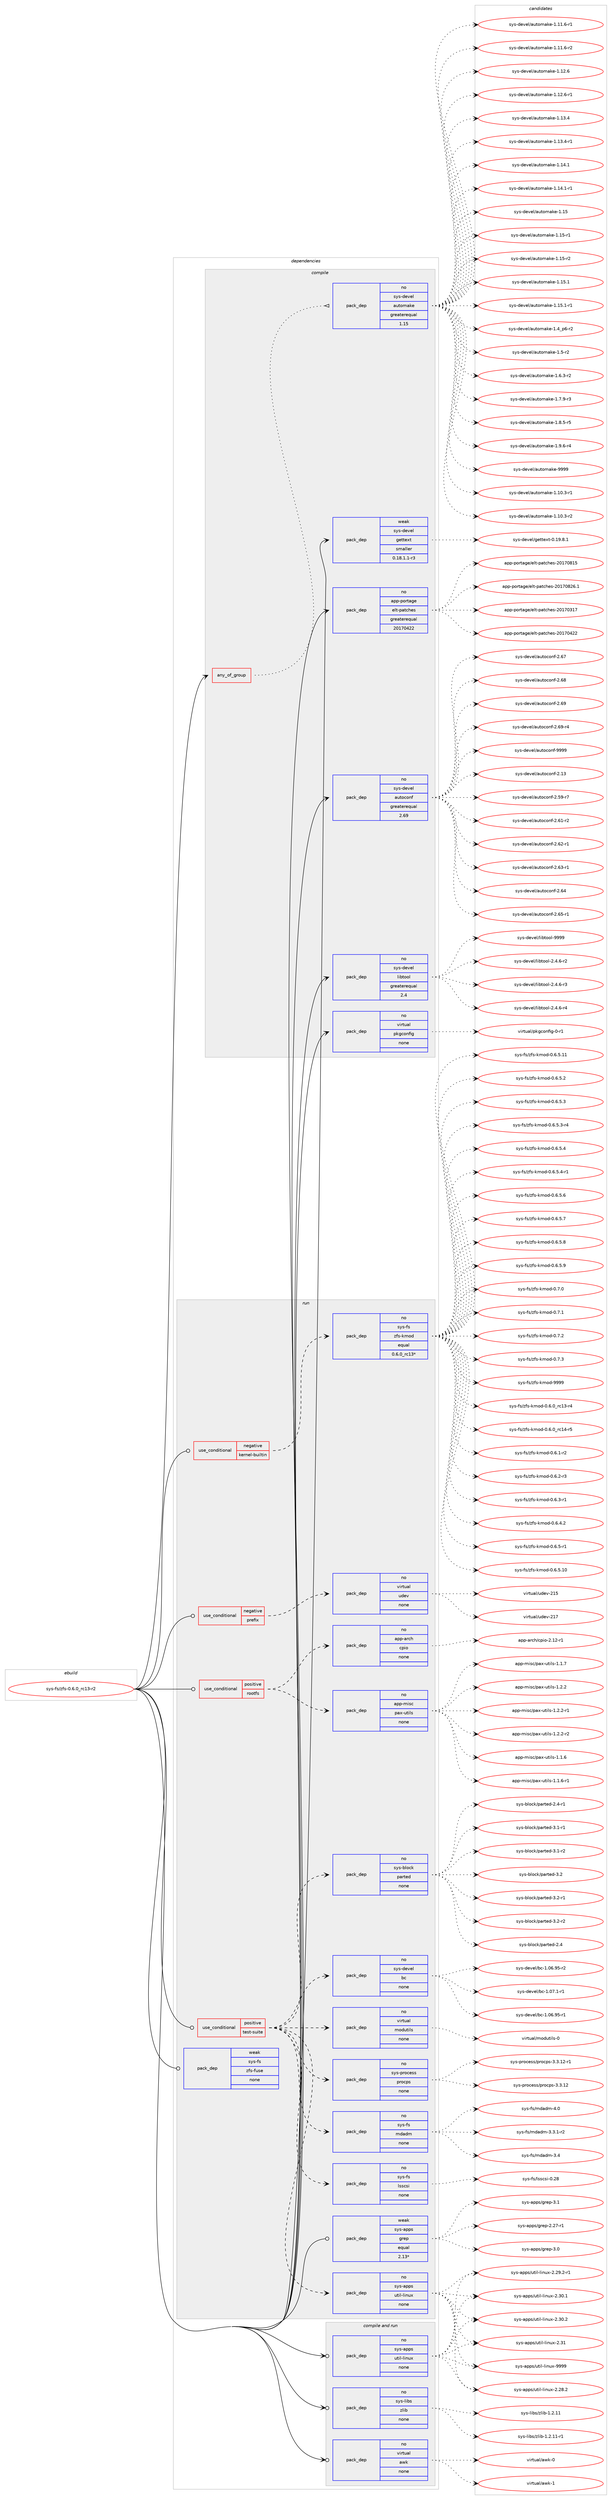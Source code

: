 digraph prolog {

# *************
# Graph options
# *************

newrank=true;
concentrate=true;
compound=true;
graph [rankdir=LR,fontname=Helvetica,fontsize=10,ranksep=1.5];#, ranksep=2.5, nodesep=0.2];
edge  [arrowhead=vee];
node  [fontname=Helvetica,fontsize=10];

# **********
# The ebuild
# **********

subgraph cluster_leftcol {
color=gray;
rank=same;
label=<<i>ebuild</i>>;
id [label="sys-fs/zfs-0.6.0_rc13-r2", color=red, width=4, href="../sys-fs/zfs-0.6.0_rc13-r2.svg"];
}

# ****************
# The dependencies
# ****************

subgraph cluster_midcol {
color=gray;
label=<<i>dependencies</i>>;
subgraph cluster_compile {
fillcolor="#eeeeee";
style=filled;
label=<<i>compile</i>>;
subgraph any8280 {
dependency490125 [label=<<TABLE BORDER="0" CELLBORDER="1" CELLSPACING="0" CELLPADDING="4"><TR><TD CELLPADDING="10">any_of_group</TD></TR></TABLE>>, shape=none, color=red];subgraph pack364218 {
dependency490126 [label=<<TABLE BORDER="0" CELLBORDER="1" CELLSPACING="0" CELLPADDING="4" WIDTH="220"><TR><TD ROWSPAN="6" CELLPADDING="30">pack_dep</TD></TR><TR><TD WIDTH="110">no</TD></TR><TR><TD>sys-devel</TD></TR><TR><TD>automake</TD></TR><TR><TD>greaterequal</TD></TR><TR><TD>1.15</TD></TR></TABLE>>, shape=none, color=blue];
}
dependency490125:e -> dependency490126:w [weight=20,style="dotted",arrowhead="oinv"];
}
id:e -> dependency490125:w [weight=20,style="solid",arrowhead="vee"];
subgraph pack364219 {
dependency490127 [label=<<TABLE BORDER="0" CELLBORDER="1" CELLSPACING="0" CELLPADDING="4" WIDTH="220"><TR><TD ROWSPAN="6" CELLPADDING="30">pack_dep</TD></TR><TR><TD WIDTH="110">no</TD></TR><TR><TD>app-portage</TD></TR><TR><TD>elt-patches</TD></TR><TR><TD>greaterequal</TD></TR><TR><TD>20170422</TD></TR></TABLE>>, shape=none, color=blue];
}
id:e -> dependency490127:w [weight=20,style="solid",arrowhead="vee"];
subgraph pack364220 {
dependency490128 [label=<<TABLE BORDER="0" CELLBORDER="1" CELLSPACING="0" CELLPADDING="4" WIDTH="220"><TR><TD ROWSPAN="6" CELLPADDING="30">pack_dep</TD></TR><TR><TD WIDTH="110">no</TD></TR><TR><TD>sys-devel</TD></TR><TR><TD>autoconf</TD></TR><TR><TD>greaterequal</TD></TR><TR><TD>2.69</TD></TR></TABLE>>, shape=none, color=blue];
}
id:e -> dependency490128:w [weight=20,style="solid",arrowhead="vee"];
subgraph pack364221 {
dependency490129 [label=<<TABLE BORDER="0" CELLBORDER="1" CELLSPACING="0" CELLPADDING="4" WIDTH="220"><TR><TD ROWSPAN="6" CELLPADDING="30">pack_dep</TD></TR><TR><TD WIDTH="110">no</TD></TR><TR><TD>sys-devel</TD></TR><TR><TD>libtool</TD></TR><TR><TD>greaterequal</TD></TR><TR><TD>2.4</TD></TR></TABLE>>, shape=none, color=blue];
}
id:e -> dependency490129:w [weight=20,style="solid",arrowhead="vee"];
subgraph pack364222 {
dependency490130 [label=<<TABLE BORDER="0" CELLBORDER="1" CELLSPACING="0" CELLPADDING="4" WIDTH="220"><TR><TD ROWSPAN="6" CELLPADDING="30">pack_dep</TD></TR><TR><TD WIDTH="110">no</TD></TR><TR><TD>virtual</TD></TR><TR><TD>pkgconfig</TD></TR><TR><TD>none</TD></TR><TR><TD></TD></TR></TABLE>>, shape=none, color=blue];
}
id:e -> dependency490130:w [weight=20,style="solid",arrowhead="vee"];
subgraph pack364223 {
dependency490131 [label=<<TABLE BORDER="0" CELLBORDER="1" CELLSPACING="0" CELLPADDING="4" WIDTH="220"><TR><TD ROWSPAN="6" CELLPADDING="30">pack_dep</TD></TR><TR><TD WIDTH="110">weak</TD></TR><TR><TD>sys-devel</TD></TR><TR><TD>gettext</TD></TR><TR><TD>smaller</TD></TR><TR><TD>0.18.1.1-r3</TD></TR></TABLE>>, shape=none, color=blue];
}
id:e -> dependency490131:w [weight=20,style="solid",arrowhead="vee"];
}
subgraph cluster_compileandrun {
fillcolor="#eeeeee";
style=filled;
label=<<i>compile and run</i>>;
subgraph pack364224 {
dependency490132 [label=<<TABLE BORDER="0" CELLBORDER="1" CELLSPACING="0" CELLPADDING="4" WIDTH="220"><TR><TD ROWSPAN="6" CELLPADDING="30">pack_dep</TD></TR><TR><TD WIDTH="110">no</TD></TR><TR><TD>sys-apps</TD></TR><TR><TD>util-linux</TD></TR><TR><TD>none</TD></TR><TR><TD></TD></TR></TABLE>>, shape=none, color=blue];
}
id:e -> dependency490132:w [weight=20,style="solid",arrowhead="odotvee"];
subgraph pack364225 {
dependency490133 [label=<<TABLE BORDER="0" CELLBORDER="1" CELLSPACING="0" CELLPADDING="4" WIDTH="220"><TR><TD ROWSPAN="6" CELLPADDING="30">pack_dep</TD></TR><TR><TD WIDTH="110">no</TD></TR><TR><TD>sys-libs</TD></TR><TR><TD>zlib</TD></TR><TR><TD>none</TD></TR><TR><TD></TD></TR></TABLE>>, shape=none, color=blue];
}
id:e -> dependency490133:w [weight=20,style="solid",arrowhead="odotvee"];
subgraph pack364226 {
dependency490134 [label=<<TABLE BORDER="0" CELLBORDER="1" CELLSPACING="0" CELLPADDING="4" WIDTH="220"><TR><TD ROWSPAN="6" CELLPADDING="30">pack_dep</TD></TR><TR><TD WIDTH="110">no</TD></TR><TR><TD>virtual</TD></TR><TR><TD>awk</TD></TR><TR><TD>none</TD></TR><TR><TD></TD></TR></TABLE>>, shape=none, color=blue];
}
id:e -> dependency490134:w [weight=20,style="solid",arrowhead="odotvee"];
}
subgraph cluster_run {
fillcolor="#eeeeee";
style=filled;
label=<<i>run</i>>;
subgraph cond117325 {
dependency490135 [label=<<TABLE BORDER="0" CELLBORDER="1" CELLSPACING="0" CELLPADDING="4"><TR><TD ROWSPAN="3" CELLPADDING="10">use_conditional</TD></TR><TR><TD>negative</TD></TR><TR><TD>kernel-builtin</TD></TR></TABLE>>, shape=none, color=red];
subgraph pack364227 {
dependency490136 [label=<<TABLE BORDER="0" CELLBORDER="1" CELLSPACING="0" CELLPADDING="4" WIDTH="220"><TR><TD ROWSPAN="6" CELLPADDING="30">pack_dep</TD></TR><TR><TD WIDTH="110">no</TD></TR><TR><TD>sys-fs</TD></TR><TR><TD>zfs-kmod</TD></TR><TR><TD>equal</TD></TR><TR><TD>0.6.0_rc13*</TD></TR></TABLE>>, shape=none, color=blue];
}
dependency490135:e -> dependency490136:w [weight=20,style="dashed",arrowhead="vee"];
}
id:e -> dependency490135:w [weight=20,style="solid",arrowhead="odot"];
subgraph cond117326 {
dependency490137 [label=<<TABLE BORDER="0" CELLBORDER="1" CELLSPACING="0" CELLPADDING="4"><TR><TD ROWSPAN="3" CELLPADDING="10">use_conditional</TD></TR><TR><TD>negative</TD></TR><TR><TD>prefix</TD></TR></TABLE>>, shape=none, color=red];
subgraph pack364228 {
dependency490138 [label=<<TABLE BORDER="0" CELLBORDER="1" CELLSPACING="0" CELLPADDING="4" WIDTH="220"><TR><TD ROWSPAN="6" CELLPADDING="30">pack_dep</TD></TR><TR><TD WIDTH="110">no</TD></TR><TR><TD>virtual</TD></TR><TR><TD>udev</TD></TR><TR><TD>none</TD></TR><TR><TD></TD></TR></TABLE>>, shape=none, color=blue];
}
dependency490137:e -> dependency490138:w [weight=20,style="dashed",arrowhead="vee"];
}
id:e -> dependency490137:w [weight=20,style="solid",arrowhead="odot"];
subgraph cond117327 {
dependency490139 [label=<<TABLE BORDER="0" CELLBORDER="1" CELLSPACING="0" CELLPADDING="4"><TR><TD ROWSPAN="3" CELLPADDING="10">use_conditional</TD></TR><TR><TD>positive</TD></TR><TR><TD>rootfs</TD></TR></TABLE>>, shape=none, color=red];
subgraph pack364229 {
dependency490140 [label=<<TABLE BORDER="0" CELLBORDER="1" CELLSPACING="0" CELLPADDING="4" WIDTH="220"><TR><TD ROWSPAN="6" CELLPADDING="30">pack_dep</TD></TR><TR><TD WIDTH="110">no</TD></TR><TR><TD>app-arch</TD></TR><TR><TD>cpio</TD></TR><TR><TD>none</TD></TR><TR><TD></TD></TR></TABLE>>, shape=none, color=blue];
}
dependency490139:e -> dependency490140:w [weight=20,style="dashed",arrowhead="vee"];
subgraph pack364230 {
dependency490141 [label=<<TABLE BORDER="0" CELLBORDER="1" CELLSPACING="0" CELLPADDING="4" WIDTH="220"><TR><TD ROWSPAN="6" CELLPADDING="30">pack_dep</TD></TR><TR><TD WIDTH="110">no</TD></TR><TR><TD>app-misc</TD></TR><TR><TD>pax-utils</TD></TR><TR><TD>none</TD></TR><TR><TD></TD></TR></TABLE>>, shape=none, color=blue];
}
dependency490139:e -> dependency490141:w [weight=20,style="dashed",arrowhead="vee"];
}
id:e -> dependency490139:w [weight=20,style="solid",arrowhead="odot"];
subgraph cond117328 {
dependency490142 [label=<<TABLE BORDER="0" CELLBORDER="1" CELLSPACING="0" CELLPADDING="4"><TR><TD ROWSPAN="3" CELLPADDING="10">use_conditional</TD></TR><TR><TD>positive</TD></TR><TR><TD>test-suite</TD></TR></TABLE>>, shape=none, color=red];
subgraph pack364231 {
dependency490143 [label=<<TABLE BORDER="0" CELLBORDER="1" CELLSPACING="0" CELLPADDING="4" WIDTH="220"><TR><TD ROWSPAN="6" CELLPADDING="30">pack_dep</TD></TR><TR><TD WIDTH="110">no</TD></TR><TR><TD>sys-apps</TD></TR><TR><TD>util-linux</TD></TR><TR><TD>none</TD></TR><TR><TD></TD></TR></TABLE>>, shape=none, color=blue];
}
dependency490142:e -> dependency490143:w [weight=20,style="dashed",arrowhead="vee"];
subgraph pack364232 {
dependency490144 [label=<<TABLE BORDER="0" CELLBORDER="1" CELLSPACING="0" CELLPADDING="4" WIDTH="220"><TR><TD ROWSPAN="6" CELLPADDING="30">pack_dep</TD></TR><TR><TD WIDTH="110">no</TD></TR><TR><TD>sys-devel</TD></TR><TR><TD>bc</TD></TR><TR><TD>none</TD></TR><TR><TD></TD></TR></TABLE>>, shape=none, color=blue];
}
dependency490142:e -> dependency490144:w [weight=20,style="dashed",arrowhead="vee"];
subgraph pack364233 {
dependency490145 [label=<<TABLE BORDER="0" CELLBORDER="1" CELLSPACING="0" CELLPADDING="4" WIDTH="220"><TR><TD ROWSPAN="6" CELLPADDING="30">pack_dep</TD></TR><TR><TD WIDTH="110">no</TD></TR><TR><TD>sys-block</TD></TR><TR><TD>parted</TD></TR><TR><TD>none</TD></TR><TR><TD></TD></TR></TABLE>>, shape=none, color=blue];
}
dependency490142:e -> dependency490145:w [weight=20,style="dashed",arrowhead="vee"];
subgraph pack364234 {
dependency490146 [label=<<TABLE BORDER="0" CELLBORDER="1" CELLSPACING="0" CELLPADDING="4" WIDTH="220"><TR><TD ROWSPAN="6" CELLPADDING="30">pack_dep</TD></TR><TR><TD WIDTH="110">no</TD></TR><TR><TD>sys-fs</TD></TR><TR><TD>lsscsi</TD></TR><TR><TD>none</TD></TR><TR><TD></TD></TR></TABLE>>, shape=none, color=blue];
}
dependency490142:e -> dependency490146:w [weight=20,style="dashed",arrowhead="vee"];
subgraph pack364235 {
dependency490147 [label=<<TABLE BORDER="0" CELLBORDER="1" CELLSPACING="0" CELLPADDING="4" WIDTH="220"><TR><TD ROWSPAN="6" CELLPADDING="30">pack_dep</TD></TR><TR><TD WIDTH="110">no</TD></TR><TR><TD>sys-fs</TD></TR><TR><TD>mdadm</TD></TR><TR><TD>none</TD></TR><TR><TD></TD></TR></TABLE>>, shape=none, color=blue];
}
dependency490142:e -> dependency490147:w [weight=20,style="dashed",arrowhead="vee"];
subgraph pack364236 {
dependency490148 [label=<<TABLE BORDER="0" CELLBORDER="1" CELLSPACING="0" CELLPADDING="4" WIDTH="220"><TR><TD ROWSPAN="6" CELLPADDING="30">pack_dep</TD></TR><TR><TD WIDTH="110">no</TD></TR><TR><TD>sys-process</TD></TR><TR><TD>procps</TD></TR><TR><TD>none</TD></TR><TR><TD></TD></TR></TABLE>>, shape=none, color=blue];
}
dependency490142:e -> dependency490148:w [weight=20,style="dashed",arrowhead="vee"];
subgraph pack364237 {
dependency490149 [label=<<TABLE BORDER="0" CELLBORDER="1" CELLSPACING="0" CELLPADDING="4" WIDTH="220"><TR><TD ROWSPAN="6" CELLPADDING="30">pack_dep</TD></TR><TR><TD WIDTH="110">no</TD></TR><TR><TD>virtual</TD></TR><TR><TD>modutils</TD></TR><TR><TD>none</TD></TR><TR><TD></TD></TR></TABLE>>, shape=none, color=blue];
}
dependency490142:e -> dependency490149:w [weight=20,style="dashed",arrowhead="vee"];
}
id:e -> dependency490142:w [weight=20,style="solid",arrowhead="odot"];
subgraph pack364238 {
dependency490150 [label=<<TABLE BORDER="0" CELLBORDER="1" CELLSPACING="0" CELLPADDING="4" WIDTH="220"><TR><TD ROWSPAN="6" CELLPADDING="30">pack_dep</TD></TR><TR><TD WIDTH="110">weak</TD></TR><TR><TD>sys-apps</TD></TR><TR><TD>grep</TD></TR><TR><TD>equal</TD></TR><TR><TD>2.13*</TD></TR></TABLE>>, shape=none, color=blue];
}
id:e -> dependency490150:w [weight=20,style="solid",arrowhead="odot"];
subgraph pack364239 {
dependency490151 [label=<<TABLE BORDER="0" CELLBORDER="1" CELLSPACING="0" CELLPADDING="4" WIDTH="220"><TR><TD ROWSPAN="6" CELLPADDING="30">pack_dep</TD></TR><TR><TD WIDTH="110">weak</TD></TR><TR><TD>sys-fs</TD></TR><TR><TD>zfs-fuse</TD></TR><TR><TD>none</TD></TR><TR><TD></TD></TR></TABLE>>, shape=none, color=blue];
}
id:e -> dependency490151:w [weight=20,style="solid",arrowhead="odot"];
}
}

# **************
# The candidates
# **************

subgraph cluster_choices {
rank=same;
color=gray;
label=<<i>candidates</i>>;

subgraph choice364218 {
color=black;
nodesep=1;
choice11512111545100101118101108479711711611110997107101454946494846514511449 [label="sys-devel/automake-1.10.3-r1", color=red, width=4,href="../sys-devel/automake-1.10.3-r1.svg"];
choice11512111545100101118101108479711711611110997107101454946494846514511450 [label="sys-devel/automake-1.10.3-r2", color=red, width=4,href="../sys-devel/automake-1.10.3-r2.svg"];
choice11512111545100101118101108479711711611110997107101454946494946544511449 [label="sys-devel/automake-1.11.6-r1", color=red, width=4,href="../sys-devel/automake-1.11.6-r1.svg"];
choice11512111545100101118101108479711711611110997107101454946494946544511450 [label="sys-devel/automake-1.11.6-r2", color=red, width=4,href="../sys-devel/automake-1.11.6-r2.svg"];
choice1151211154510010111810110847971171161111099710710145494649504654 [label="sys-devel/automake-1.12.6", color=red, width=4,href="../sys-devel/automake-1.12.6.svg"];
choice11512111545100101118101108479711711611110997107101454946495046544511449 [label="sys-devel/automake-1.12.6-r1", color=red, width=4,href="../sys-devel/automake-1.12.6-r1.svg"];
choice1151211154510010111810110847971171161111099710710145494649514652 [label="sys-devel/automake-1.13.4", color=red, width=4,href="../sys-devel/automake-1.13.4.svg"];
choice11512111545100101118101108479711711611110997107101454946495146524511449 [label="sys-devel/automake-1.13.4-r1", color=red, width=4,href="../sys-devel/automake-1.13.4-r1.svg"];
choice1151211154510010111810110847971171161111099710710145494649524649 [label="sys-devel/automake-1.14.1", color=red, width=4,href="../sys-devel/automake-1.14.1.svg"];
choice11512111545100101118101108479711711611110997107101454946495246494511449 [label="sys-devel/automake-1.14.1-r1", color=red, width=4,href="../sys-devel/automake-1.14.1-r1.svg"];
choice115121115451001011181011084797117116111109971071014549464953 [label="sys-devel/automake-1.15", color=red, width=4,href="../sys-devel/automake-1.15.svg"];
choice1151211154510010111810110847971171161111099710710145494649534511449 [label="sys-devel/automake-1.15-r1", color=red, width=4,href="../sys-devel/automake-1.15-r1.svg"];
choice1151211154510010111810110847971171161111099710710145494649534511450 [label="sys-devel/automake-1.15-r2", color=red, width=4,href="../sys-devel/automake-1.15-r2.svg"];
choice1151211154510010111810110847971171161111099710710145494649534649 [label="sys-devel/automake-1.15.1", color=red, width=4,href="../sys-devel/automake-1.15.1.svg"];
choice11512111545100101118101108479711711611110997107101454946495346494511449 [label="sys-devel/automake-1.15.1-r1", color=red, width=4,href="../sys-devel/automake-1.15.1-r1.svg"];
choice115121115451001011181011084797117116111109971071014549465295112544511450 [label="sys-devel/automake-1.4_p6-r2", color=red, width=4,href="../sys-devel/automake-1.4_p6-r2.svg"];
choice11512111545100101118101108479711711611110997107101454946534511450 [label="sys-devel/automake-1.5-r2", color=red, width=4,href="../sys-devel/automake-1.5-r2.svg"];
choice115121115451001011181011084797117116111109971071014549465446514511450 [label="sys-devel/automake-1.6.3-r2", color=red, width=4,href="../sys-devel/automake-1.6.3-r2.svg"];
choice115121115451001011181011084797117116111109971071014549465546574511451 [label="sys-devel/automake-1.7.9-r3", color=red, width=4,href="../sys-devel/automake-1.7.9-r3.svg"];
choice115121115451001011181011084797117116111109971071014549465646534511453 [label="sys-devel/automake-1.8.5-r5", color=red, width=4,href="../sys-devel/automake-1.8.5-r5.svg"];
choice115121115451001011181011084797117116111109971071014549465746544511452 [label="sys-devel/automake-1.9.6-r4", color=red, width=4,href="../sys-devel/automake-1.9.6-r4.svg"];
choice115121115451001011181011084797117116111109971071014557575757 [label="sys-devel/automake-9999", color=red, width=4,href="../sys-devel/automake-9999.svg"];
dependency490126:e -> choice11512111545100101118101108479711711611110997107101454946494846514511449:w [style=dotted,weight="100"];
dependency490126:e -> choice11512111545100101118101108479711711611110997107101454946494846514511450:w [style=dotted,weight="100"];
dependency490126:e -> choice11512111545100101118101108479711711611110997107101454946494946544511449:w [style=dotted,weight="100"];
dependency490126:e -> choice11512111545100101118101108479711711611110997107101454946494946544511450:w [style=dotted,weight="100"];
dependency490126:e -> choice1151211154510010111810110847971171161111099710710145494649504654:w [style=dotted,weight="100"];
dependency490126:e -> choice11512111545100101118101108479711711611110997107101454946495046544511449:w [style=dotted,weight="100"];
dependency490126:e -> choice1151211154510010111810110847971171161111099710710145494649514652:w [style=dotted,weight="100"];
dependency490126:e -> choice11512111545100101118101108479711711611110997107101454946495146524511449:w [style=dotted,weight="100"];
dependency490126:e -> choice1151211154510010111810110847971171161111099710710145494649524649:w [style=dotted,weight="100"];
dependency490126:e -> choice11512111545100101118101108479711711611110997107101454946495246494511449:w [style=dotted,weight="100"];
dependency490126:e -> choice115121115451001011181011084797117116111109971071014549464953:w [style=dotted,weight="100"];
dependency490126:e -> choice1151211154510010111810110847971171161111099710710145494649534511449:w [style=dotted,weight="100"];
dependency490126:e -> choice1151211154510010111810110847971171161111099710710145494649534511450:w [style=dotted,weight="100"];
dependency490126:e -> choice1151211154510010111810110847971171161111099710710145494649534649:w [style=dotted,weight="100"];
dependency490126:e -> choice11512111545100101118101108479711711611110997107101454946495346494511449:w [style=dotted,weight="100"];
dependency490126:e -> choice115121115451001011181011084797117116111109971071014549465295112544511450:w [style=dotted,weight="100"];
dependency490126:e -> choice11512111545100101118101108479711711611110997107101454946534511450:w [style=dotted,weight="100"];
dependency490126:e -> choice115121115451001011181011084797117116111109971071014549465446514511450:w [style=dotted,weight="100"];
dependency490126:e -> choice115121115451001011181011084797117116111109971071014549465546574511451:w [style=dotted,weight="100"];
dependency490126:e -> choice115121115451001011181011084797117116111109971071014549465646534511453:w [style=dotted,weight="100"];
dependency490126:e -> choice115121115451001011181011084797117116111109971071014549465746544511452:w [style=dotted,weight="100"];
dependency490126:e -> choice115121115451001011181011084797117116111109971071014557575757:w [style=dotted,weight="100"];
}
subgraph choice364219 {
color=black;
nodesep=1;
choice97112112451121111141169710310147101108116451129711699104101115455048495548514955 [label="app-portage/elt-patches-20170317", color=red, width=4,href="../app-portage/elt-patches-20170317.svg"];
choice97112112451121111141169710310147101108116451129711699104101115455048495548525050 [label="app-portage/elt-patches-20170422", color=red, width=4,href="../app-portage/elt-patches-20170422.svg"];
choice97112112451121111141169710310147101108116451129711699104101115455048495548564953 [label="app-portage/elt-patches-20170815", color=red, width=4,href="../app-portage/elt-patches-20170815.svg"];
choice971121124511211111411697103101471011081164511297116991041011154550484955485650544649 [label="app-portage/elt-patches-20170826.1", color=red, width=4,href="../app-portage/elt-patches-20170826.1.svg"];
dependency490127:e -> choice97112112451121111141169710310147101108116451129711699104101115455048495548514955:w [style=dotted,weight="100"];
dependency490127:e -> choice97112112451121111141169710310147101108116451129711699104101115455048495548525050:w [style=dotted,weight="100"];
dependency490127:e -> choice97112112451121111141169710310147101108116451129711699104101115455048495548564953:w [style=dotted,weight="100"];
dependency490127:e -> choice971121124511211111411697103101471011081164511297116991041011154550484955485650544649:w [style=dotted,weight="100"];
}
subgraph choice364220 {
color=black;
nodesep=1;
choice115121115451001011181011084797117116111991111101024550464951 [label="sys-devel/autoconf-2.13", color=red, width=4,href="../sys-devel/autoconf-2.13.svg"];
choice1151211154510010111810110847971171161119911111010245504653574511455 [label="sys-devel/autoconf-2.59-r7", color=red, width=4,href="../sys-devel/autoconf-2.59-r7.svg"];
choice1151211154510010111810110847971171161119911111010245504654494511450 [label="sys-devel/autoconf-2.61-r2", color=red, width=4,href="../sys-devel/autoconf-2.61-r2.svg"];
choice1151211154510010111810110847971171161119911111010245504654504511449 [label="sys-devel/autoconf-2.62-r1", color=red, width=4,href="../sys-devel/autoconf-2.62-r1.svg"];
choice1151211154510010111810110847971171161119911111010245504654514511449 [label="sys-devel/autoconf-2.63-r1", color=red, width=4,href="../sys-devel/autoconf-2.63-r1.svg"];
choice115121115451001011181011084797117116111991111101024550465452 [label="sys-devel/autoconf-2.64", color=red, width=4,href="../sys-devel/autoconf-2.64.svg"];
choice1151211154510010111810110847971171161119911111010245504654534511449 [label="sys-devel/autoconf-2.65-r1", color=red, width=4,href="../sys-devel/autoconf-2.65-r1.svg"];
choice115121115451001011181011084797117116111991111101024550465455 [label="sys-devel/autoconf-2.67", color=red, width=4,href="../sys-devel/autoconf-2.67.svg"];
choice115121115451001011181011084797117116111991111101024550465456 [label="sys-devel/autoconf-2.68", color=red, width=4,href="../sys-devel/autoconf-2.68.svg"];
choice115121115451001011181011084797117116111991111101024550465457 [label="sys-devel/autoconf-2.69", color=red, width=4,href="../sys-devel/autoconf-2.69.svg"];
choice1151211154510010111810110847971171161119911111010245504654574511452 [label="sys-devel/autoconf-2.69-r4", color=red, width=4,href="../sys-devel/autoconf-2.69-r4.svg"];
choice115121115451001011181011084797117116111991111101024557575757 [label="sys-devel/autoconf-9999", color=red, width=4,href="../sys-devel/autoconf-9999.svg"];
dependency490128:e -> choice115121115451001011181011084797117116111991111101024550464951:w [style=dotted,weight="100"];
dependency490128:e -> choice1151211154510010111810110847971171161119911111010245504653574511455:w [style=dotted,weight="100"];
dependency490128:e -> choice1151211154510010111810110847971171161119911111010245504654494511450:w [style=dotted,weight="100"];
dependency490128:e -> choice1151211154510010111810110847971171161119911111010245504654504511449:w [style=dotted,weight="100"];
dependency490128:e -> choice1151211154510010111810110847971171161119911111010245504654514511449:w [style=dotted,weight="100"];
dependency490128:e -> choice115121115451001011181011084797117116111991111101024550465452:w [style=dotted,weight="100"];
dependency490128:e -> choice1151211154510010111810110847971171161119911111010245504654534511449:w [style=dotted,weight="100"];
dependency490128:e -> choice115121115451001011181011084797117116111991111101024550465455:w [style=dotted,weight="100"];
dependency490128:e -> choice115121115451001011181011084797117116111991111101024550465456:w [style=dotted,weight="100"];
dependency490128:e -> choice115121115451001011181011084797117116111991111101024550465457:w [style=dotted,weight="100"];
dependency490128:e -> choice1151211154510010111810110847971171161119911111010245504654574511452:w [style=dotted,weight="100"];
dependency490128:e -> choice115121115451001011181011084797117116111991111101024557575757:w [style=dotted,weight="100"];
}
subgraph choice364221 {
color=black;
nodesep=1;
choice1151211154510010111810110847108105981161111111084550465246544511450 [label="sys-devel/libtool-2.4.6-r2", color=red, width=4,href="../sys-devel/libtool-2.4.6-r2.svg"];
choice1151211154510010111810110847108105981161111111084550465246544511451 [label="sys-devel/libtool-2.4.6-r3", color=red, width=4,href="../sys-devel/libtool-2.4.6-r3.svg"];
choice1151211154510010111810110847108105981161111111084550465246544511452 [label="sys-devel/libtool-2.4.6-r4", color=red, width=4,href="../sys-devel/libtool-2.4.6-r4.svg"];
choice1151211154510010111810110847108105981161111111084557575757 [label="sys-devel/libtool-9999", color=red, width=4,href="../sys-devel/libtool-9999.svg"];
dependency490129:e -> choice1151211154510010111810110847108105981161111111084550465246544511450:w [style=dotted,weight="100"];
dependency490129:e -> choice1151211154510010111810110847108105981161111111084550465246544511451:w [style=dotted,weight="100"];
dependency490129:e -> choice1151211154510010111810110847108105981161111111084550465246544511452:w [style=dotted,weight="100"];
dependency490129:e -> choice1151211154510010111810110847108105981161111111084557575757:w [style=dotted,weight="100"];
}
subgraph choice364222 {
color=black;
nodesep=1;
choice11810511411611797108471121071039911111010210510345484511449 [label="virtual/pkgconfig-0-r1", color=red, width=4,href="../virtual/pkgconfig-0-r1.svg"];
dependency490130:e -> choice11810511411611797108471121071039911111010210510345484511449:w [style=dotted,weight="100"];
}
subgraph choice364223 {
color=black;
nodesep=1;
choice1151211154510010111810110847103101116116101120116454846495746564649 [label="sys-devel/gettext-0.19.8.1", color=red, width=4,href="../sys-devel/gettext-0.19.8.1.svg"];
dependency490131:e -> choice1151211154510010111810110847103101116116101120116454846495746564649:w [style=dotted,weight="100"];
}
subgraph choice364224 {
color=black;
nodesep=1;
choice1151211154597112112115471171161051084510810511011712045504650564650 [label="sys-apps/util-linux-2.28.2", color=red, width=4,href="../sys-apps/util-linux-2.28.2.svg"];
choice11512111545971121121154711711610510845108105110117120455046505746504511449 [label="sys-apps/util-linux-2.29.2-r1", color=red, width=4,href="../sys-apps/util-linux-2.29.2-r1.svg"];
choice1151211154597112112115471171161051084510810511011712045504651484649 [label="sys-apps/util-linux-2.30.1", color=red, width=4,href="../sys-apps/util-linux-2.30.1.svg"];
choice1151211154597112112115471171161051084510810511011712045504651484650 [label="sys-apps/util-linux-2.30.2", color=red, width=4,href="../sys-apps/util-linux-2.30.2.svg"];
choice115121115459711211211547117116105108451081051101171204550465149 [label="sys-apps/util-linux-2.31", color=red, width=4,href="../sys-apps/util-linux-2.31.svg"];
choice115121115459711211211547117116105108451081051101171204557575757 [label="sys-apps/util-linux-9999", color=red, width=4,href="../sys-apps/util-linux-9999.svg"];
dependency490132:e -> choice1151211154597112112115471171161051084510810511011712045504650564650:w [style=dotted,weight="100"];
dependency490132:e -> choice11512111545971121121154711711610510845108105110117120455046505746504511449:w [style=dotted,weight="100"];
dependency490132:e -> choice1151211154597112112115471171161051084510810511011712045504651484649:w [style=dotted,weight="100"];
dependency490132:e -> choice1151211154597112112115471171161051084510810511011712045504651484650:w [style=dotted,weight="100"];
dependency490132:e -> choice115121115459711211211547117116105108451081051101171204550465149:w [style=dotted,weight="100"];
dependency490132:e -> choice115121115459711211211547117116105108451081051101171204557575757:w [style=dotted,weight="100"];
}
subgraph choice364225 {
color=black;
nodesep=1;
choice1151211154510810598115471221081059845494650464949 [label="sys-libs/zlib-1.2.11", color=red, width=4,href="../sys-libs/zlib-1.2.11.svg"];
choice11512111545108105981154712210810598454946504649494511449 [label="sys-libs/zlib-1.2.11-r1", color=red, width=4,href="../sys-libs/zlib-1.2.11-r1.svg"];
dependency490133:e -> choice1151211154510810598115471221081059845494650464949:w [style=dotted,weight="100"];
dependency490133:e -> choice11512111545108105981154712210810598454946504649494511449:w [style=dotted,weight="100"];
}
subgraph choice364226 {
color=black;
nodesep=1;
choice1181051141161179710847971191074548 [label="virtual/awk-0", color=red, width=4,href="../virtual/awk-0.svg"];
choice1181051141161179710847971191074549 [label="virtual/awk-1", color=red, width=4,href="../virtual/awk-1.svg"];
dependency490134:e -> choice1181051141161179710847971191074548:w [style=dotted,weight="100"];
dependency490134:e -> choice1181051141161179710847971191074549:w [style=dotted,weight="100"];
}
subgraph choice364227 {
color=black;
nodesep=1;
choice115121115451021154712210211545107109111100454846544648951149949514511452 [label="sys-fs/zfs-kmod-0.6.0_rc13-r4", color=red, width=4,href="../sys-fs/zfs-kmod-0.6.0_rc13-r4.svg"];
choice115121115451021154712210211545107109111100454846544648951149949524511453 [label="sys-fs/zfs-kmod-0.6.0_rc14-r5", color=red, width=4,href="../sys-fs/zfs-kmod-0.6.0_rc14-r5.svg"];
choice1151211154510211547122102115451071091111004548465446494511450 [label="sys-fs/zfs-kmod-0.6.1-r2", color=red, width=4,href="../sys-fs/zfs-kmod-0.6.1-r2.svg"];
choice1151211154510211547122102115451071091111004548465446504511451 [label="sys-fs/zfs-kmod-0.6.2-r3", color=red, width=4,href="../sys-fs/zfs-kmod-0.6.2-r3.svg"];
choice1151211154510211547122102115451071091111004548465446514511449 [label="sys-fs/zfs-kmod-0.6.3-r1", color=red, width=4,href="../sys-fs/zfs-kmod-0.6.3-r1.svg"];
choice1151211154510211547122102115451071091111004548465446524650 [label="sys-fs/zfs-kmod-0.6.4.2", color=red, width=4,href="../sys-fs/zfs-kmod-0.6.4.2.svg"];
choice1151211154510211547122102115451071091111004548465446534511449 [label="sys-fs/zfs-kmod-0.6.5-r1", color=red, width=4,href="../sys-fs/zfs-kmod-0.6.5-r1.svg"];
choice115121115451021154712210211545107109111100454846544653464948 [label="sys-fs/zfs-kmod-0.6.5.10", color=red, width=4,href="../sys-fs/zfs-kmod-0.6.5.10.svg"];
choice115121115451021154712210211545107109111100454846544653464949 [label="sys-fs/zfs-kmod-0.6.5.11", color=red, width=4,href="../sys-fs/zfs-kmod-0.6.5.11.svg"];
choice1151211154510211547122102115451071091111004548465446534650 [label="sys-fs/zfs-kmod-0.6.5.2", color=red, width=4,href="../sys-fs/zfs-kmod-0.6.5.2.svg"];
choice1151211154510211547122102115451071091111004548465446534651 [label="sys-fs/zfs-kmod-0.6.5.3", color=red, width=4,href="../sys-fs/zfs-kmod-0.6.5.3.svg"];
choice11512111545102115471221021154510710911110045484654465346514511452 [label="sys-fs/zfs-kmod-0.6.5.3-r4", color=red, width=4,href="../sys-fs/zfs-kmod-0.6.5.3-r4.svg"];
choice1151211154510211547122102115451071091111004548465446534652 [label="sys-fs/zfs-kmod-0.6.5.4", color=red, width=4,href="../sys-fs/zfs-kmod-0.6.5.4.svg"];
choice11512111545102115471221021154510710911110045484654465346524511449 [label="sys-fs/zfs-kmod-0.6.5.4-r1", color=red, width=4,href="../sys-fs/zfs-kmod-0.6.5.4-r1.svg"];
choice1151211154510211547122102115451071091111004548465446534654 [label="sys-fs/zfs-kmod-0.6.5.6", color=red, width=4,href="../sys-fs/zfs-kmod-0.6.5.6.svg"];
choice1151211154510211547122102115451071091111004548465446534655 [label="sys-fs/zfs-kmod-0.6.5.7", color=red, width=4,href="../sys-fs/zfs-kmod-0.6.5.7.svg"];
choice1151211154510211547122102115451071091111004548465446534656 [label="sys-fs/zfs-kmod-0.6.5.8", color=red, width=4,href="../sys-fs/zfs-kmod-0.6.5.8.svg"];
choice1151211154510211547122102115451071091111004548465446534657 [label="sys-fs/zfs-kmod-0.6.5.9", color=red, width=4,href="../sys-fs/zfs-kmod-0.6.5.9.svg"];
choice115121115451021154712210211545107109111100454846554648 [label="sys-fs/zfs-kmod-0.7.0", color=red, width=4,href="../sys-fs/zfs-kmod-0.7.0.svg"];
choice115121115451021154712210211545107109111100454846554649 [label="sys-fs/zfs-kmod-0.7.1", color=red, width=4,href="../sys-fs/zfs-kmod-0.7.1.svg"];
choice115121115451021154712210211545107109111100454846554650 [label="sys-fs/zfs-kmod-0.7.2", color=red, width=4,href="../sys-fs/zfs-kmod-0.7.2.svg"];
choice115121115451021154712210211545107109111100454846554651 [label="sys-fs/zfs-kmod-0.7.3", color=red, width=4,href="../sys-fs/zfs-kmod-0.7.3.svg"];
choice1151211154510211547122102115451071091111004557575757 [label="sys-fs/zfs-kmod-9999", color=red, width=4,href="../sys-fs/zfs-kmod-9999.svg"];
dependency490136:e -> choice115121115451021154712210211545107109111100454846544648951149949514511452:w [style=dotted,weight="100"];
dependency490136:e -> choice115121115451021154712210211545107109111100454846544648951149949524511453:w [style=dotted,weight="100"];
dependency490136:e -> choice1151211154510211547122102115451071091111004548465446494511450:w [style=dotted,weight="100"];
dependency490136:e -> choice1151211154510211547122102115451071091111004548465446504511451:w [style=dotted,weight="100"];
dependency490136:e -> choice1151211154510211547122102115451071091111004548465446514511449:w [style=dotted,weight="100"];
dependency490136:e -> choice1151211154510211547122102115451071091111004548465446524650:w [style=dotted,weight="100"];
dependency490136:e -> choice1151211154510211547122102115451071091111004548465446534511449:w [style=dotted,weight="100"];
dependency490136:e -> choice115121115451021154712210211545107109111100454846544653464948:w [style=dotted,weight="100"];
dependency490136:e -> choice115121115451021154712210211545107109111100454846544653464949:w [style=dotted,weight="100"];
dependency490136:e -> choice1151211154510211547122102115451071091111004548465446534650:w [style=dotted,weight="100"];
dependency490136:e -> choice1151211154510211547122102115451071091111004548465446534651:w [style=dotted,weight="100"];
dependency490136:e -> choice11512111545102115471221021154510710911110045484654465346514511452:w [style=dotted,weight="100"];
dependency490136:e -> choice1151211154510211547122102115451071091111004548465446534652:w [style=dotted,weight="100"];
dependency490136:e -> choice11512111545102115471221021154510710911110045484654465346524511449:w [style=dotted,weight="100"];
dependency490136:e -> choice1151211154510211547122102115451071091111004548465446534654:w [style=dotted,weight="100"];
dependency490136:e -> choice1151211154510211547122102115451071091111004548465446534655:w [style=dotted,weight="100"];
dependency490136:e -> choice1151211154510211547122102115451071091111004548465446534656:w [style=dotted,weight="100"];
dependency490136:e -> choice1151211154510211547122102115451071091111004548465446534657:w [style=dotted,weight="100"];
dependency490136:e -> choice115121115451021154712210211545107109111100454846554648:w [style=dotted,weight="100"];
dependency490136:e -> choice115121115451021154712210211545107109111100454846554649:w [style=dotted,weight="100"];
dependency490136:e -> choice115121115451021154712210211545107109111100454846554650:w [style=dotted,weight="100"];
dependency490136:e -> choice115121115451021154712210211545107109111100454846554651:w [style=dotted,weight="100"];
dependency490136:e -> choice1151211154510211547122102115451071091111004557575757:w [style=dotted,weight="100"];
}
subgraph choice364228 {
color=black;
nodesep=1;
choice118105114116117971084711710010111845504953 [label="virtual/udev-215", color=red, width=4,href="../virtual/udev-215.svg"];
choice118105114116117971084711710010111845504955 [label="virtual/udev-217", color=red, width=4,href="../virtual/udev-217.svg"];
dependency490138:e -> choice118105114116117971084711710010111845504953:w [style=dotted,weight="100"];
dependency490138:e -> choice118105114116117971084711710010111845504955:w [style=dotted,weight="100"];
}
subgraph choice364229 {
color=black;
nodesep=1;
choice97112112459711499104479911210511145504649504511449 [label="app-arch/cpio-2.12-r1", color=red, width=4,href="../app-arch/cpio-2.12-r1.svg"];
dependency490140:e -> choice97112112459711499104479911210511145504649504511449:w [style=dotted,weight="100"];
}
subgraph choice364230 {
color=black;
nodesep=1;
choice971121124510910511599471129712045117116105108115454946494654 [label="app-misc/pax-utils-1.1.6", color=red, width=4,href="../app-misc/pax-utils-1.1.6.svg"];
choice9711211245109105115994711297120451171161051081154549464946544511449 [label="app-misc/pax-utils-1.1.6-r1", color=red, width=4,href="../app-misc/pax-utils-1.1.6-r1.svg"];
choice971121124510910511599471129712045117116105108115454946494655 [label="app-misc/pax-utils-1.1.7", color=red, width=4,href="../app-misc/pax-utils-1.1.7.svg"];
choice971121124510910511599471129712045117116105108115454946504650 [label="app-misc/pax-utils-1.2.2", color=red, width=4,href="../app-misc/pax-utils-1.2.2.svg"];
choice9711211245109105115994711297120451171161051081154549465046504511449 [label="app-misc/pax-utils-1.2.2-r1", color=red, width=4,href="../app-misc/pax-utils-1.2.2-r1.svg"];
choice9711211245109105115994711297120451171161051081154549465046504511450 [label="app-misc/pax-utils-1.2.2-r2", color=red, width=4,href="../app-misc/pax-utils-1.2.2-r2.svg"];
dependency490141:e -> choice971121124510910511599471129712045117116105108115454946494654:w [style=dotted,weight="100"];
dependency490141:e -> choice9711211245109105115994711297120451171161051081154549464946544511449:w [style=dotted,weight="100"];
dependency490141:e -> choice971121124510910511599471129712045117116105108115454946494655:w [style=dotted,weight="100"];
dependency490141:e -> choice971121124510910511599471129712045117116105108115454946504650:w [style=dotted,weight="100"];
dependency490141:e -> choice9711211245109105115994711297120451171161051081154549465046504511449:w [style=dotted,weight="100"];
dependency490141:e -> choice9711211245109105115994711297120451171161051081154549465046504511450:w [style=dotted,weight="100"];
}
subgraph choice364231 {
color=black;
nodesep=1;
choice1151211154597112112115471171161051084510810511011712045504650564650 [label="sys-apps/util-linux-2.28.2", color=red, width=4,href="../sys-apps/util-linux-2.28.2.svg"];
choice11512111545971121121154711711610510845108105110117120455046505746504511449 [label="sys-apps/util-linux-2.29.2-r1", color=red, width=4,href="../sys-apps/util-linux-2.29.2-r1.svg"];
choice1151211154597112112115471171161051084510810511011712045504651484649 [label="sys-apps/util-linux-2.30.1", color=red, width=4,href="../sys-apps/util-linux-2.30.1.svg"];
choice1151211154597112112115471171161051084510810511011712045504651484650 [label="sys-apps/util-linux-2.30.2", color=red, width=4,href="../sys-apps/util-linux-2.30.2.svg"];
choice115121115459711211211547117116105108451081051101171204550465149 [label="sys-apps/util-linux-2.31", color=red, width=4,href="../sys-apps/util-linux-2.31.svg"];
choice115121115459711211211547117116105108451081051101171204557575757 [label="sys-apps/util-linux-9999", color=red, width=4,href="../sys-apps/util-linux-9999.svg"];
dependency490143:e -> choice1151211154597112112115471171161051084510810511011712045504650564650:w [style=dotted,weight="100"];
dependency490143:e -> choice11512111545971121121154711711610510845108105110117120455046505746504511449:w [style=dotted,weight="100"];
dependency490143:e -> choice1151211154597112112115471171161051084510810511011712045504651484649:w [style=dotted,weight="100"];
dependency490143:e -> choice1151211154597112112115471171161051084510810511011712045504651484650:w [style=dotted,weight="100"];
dependency490143:e -> choice115121115459711211211547117116105108451081051101171204550465149:w [style=dotted,weight="100"];
dependency490143:e -> choice115121115459711211211547117116105108451081051101171204557575757:w [style=dotted,weight="100"];
}
subgraph choice364232 {
color=black;
nodesep=1;
choice1151211154510010111810110847989945494648544657534511449 [label="sys-devel/bc-1.06.95-r1", color=red, width=4,href="../sys-devel/bc-1.06.95-r1.svg"];
choice1151211154510010111810110847989945494648544657534511450 [label="sys-devel/bc-1.06.95-r2", color=red, width=4,href="../sys-devel/bc-1.06.95-r2.svg"];
choice11512111545100101118101108479899454946485546494511449 [label="sys-devel/bc-1.07.1-r1", color=red, width=4,href="../sys-devel/bc-1.07.1-r1.svg"];
dependency490144:e -> choice1151211154510010111810110847989945494648544657534511449:w [style=dotted,weight="100"];
dependency490144:e -> choice1151211154510010111810110847989945494648544657534511450:w [style=dotted,weight="100"];
dependency490144:e -> choice11512111545100101118101108479899454946485546494511449:w [style=dotted,weight="100"];
}
subgraph choice364233 {
color=black;
nodesep=1;
choice115121115459810811199107471129711411610110045504652 [label="sys-block/parted-2.4", color=red, width=4,href="../sys-block/parted-2.4.svg"];
choice1151211154598108111991074711297114116101100455046524511449 [label="sys-block/parted-2.4-r1", color=red, width=4,href="../sys-block/parted-2.4-r1.svg"];
choice1151211154598108111991074711297114116101100455146494511449 [label="sys-block/parted-3.1-r1", color=red, width=4,href="../sys-block/parted-3.1-r1.svg"];
choice1151211154598108111991074711297114116101100455146494511450 [label="sys-block/parted-3.1-r2", color=red, width=4,href="../sys-block/parted-3.1-r2.svg"];
choice115121115459810811199107471129711411610110045514650 [label="sys-block/parted-3.2", color=red, width=4,href="../sys-block/parted-3.2.svg"];
choice1151211154598108111991074711297114116101100455146504511449 [label="sys-block/parted-3.2-r1", color=red, width=4,href="../sys-block/parted-3.2-r1.svg"];
choice1151211154598108111991074711297114116101100455146504511450 [label="sys-block/parted-3.2-r2", color=red, width=4,href="../sys-block/parted-3.2-r2.svg"];
dependency490145:e -> choice115121115459810811199107471129711411610110045504652:w [style=dotted,weight="100"];
dependency490145:e -> choice1151211154598108111991074711297114116101100455046524511449:w [style=dotted,weight="100"];
dependency490145:e -> choice1151211154598108111991074711297114116101100455146494511449:w [style=dotted,weight="100"];
dependency490145:e -> choice1151211154598108111991074711297114116101100455146494511450:w [style=dotted,weight="100"];
dependency490145:e -> choice115121115459810811199107471129711411610110045514650:w [style=dotted,weight="100"];
dependency490145:e -> choice1151211154598108111991074711297114116101100455146504511449:w [style=dotted,weight="100"];
dependency490145:e -> choice1151211154598108111991074711297114116101100455146504511450:w [style=dotted,weight="100"];
}
subgraph choice364234 {
color=black;
nodesep=1;
choice1151211154510211547108115115991151054548465056 [label="sys-fs/lsscsi-0.28", color=red, width=4,href="../sys-fs/lsscsi-0.28.svg"];
dependency490146:e -> choice1151211154510211547108115115991151054548465056:w [style=dotted,weight="100"];
}
subgraph choice364235 {
color=black;
nodesep=1;
choice1151211154510211547109100971001094551465146494511450 [label="sys-fs/mdadm-3.3.1-r2", color=red, width=4,href="../sys-fs/mdadm-3.3.1-r2.svg"];
choice11512111545102115471091009710010945514652 [label="sys-fs/mdadm-3.4", color=red, width=4,href="../sys-fs/mdadm-3.4.svg"];
choice11512111545102115471091009710010945524648 [label="sys-fs/mdadm-4.0", color=red, width=4,href="../sys-fs/mdadm-4.0.svg"];
dependency490147:e -> choice1151211154510211547109100971001094551465146494511450:w [style=dotted,weight="100"];
dependency490147:e -> choice11512111545102115471091009710010945514652:w [style=dotted,weight="100"];
dependency490147:e -> choice11512111545102115471091009710010945524648:w [style=dotted,weight="100"];
}
subgraph choice364236 {
color=black;
nodesep=1;
choice1151211154511211411199101115115471121141119911211545514651464950 [label="sys-process/procps-3.3.12", color=red, width=4,href="../sys-process/procps-3.3.12.svg"];
choice11512111545112114111991011151154711211411199112115455146514649504511449 [label="sys-process/procps-3.3.12-r1", color=red, width=4,href="../sys-process/procps-3.3.12-r1.svg"];
dependency490148:e -> choice1151211154511211411199101115115471121141119911211545514651464950:w [style=dotted,weight="100"];
dependency490148:e -> choice11512111545112114111991011151154711211411199112115455146514649504511449:w [style=dotted,weight="100"];
}
subgraph choice364237 {
color=black;
nodesep=1;
choice11810511411611797108471091111001171161051081154548 [label="virtual/modutils-0", color=red, width=4,href="../virtual/modutils-0.svg"];
dependency490149:e -> choice11810511411611797108471091111001171161051081154548:w [style=dotted,weight="100"];
}
subgraph choice364238 {
color=black;
nodesep=1;
choice11512111545971121121154710311410111245504650554511449 [label="sys-apps/grep-2.27-r1", color=red, width=4,href="../sys-apps/grep-2.27-r1.svg"];
choice11512111545971121121154710311410111245514648 [label="sys-apps/grep-3.0", color=red, width=4,href="../sys-apps/grep-3.0.svg"];
choice11512111545971121121154710311410111245514649 [label="sys-apps/grep-3.1", color=red, width=4,href="../sys-apps/grep-3.1.svg"];
dependency490150:e -> choice11512111545971121121154710311410111245504650554511449:w [style=dotted,weight="100"];
dependency490150:e -> choice11512111545971121121154710311410111245514648:w [style=dotted,weight="100"];
dependency490150:e -> choice11512111545971121121154710311410111245514649:w [style=dotted,weight="100"];
}
subgraph choice364239 {
color=black;
nodesep=1;
}
}

}
